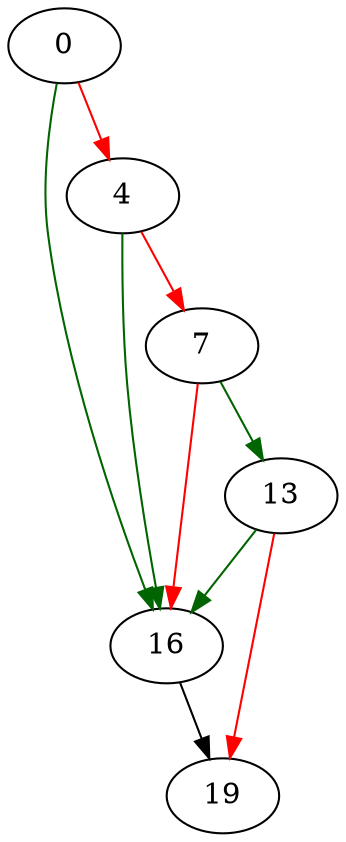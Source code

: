 strict digraph "posix2_version" {
	// Node definitions.
	0 [entry=true];
	16;
	4;
	7;
	13;
	19;

	// Edge definitions.
	0 -> 16 [
		color=darkgreen
		cond=true
	];
	0 -> 4 [
		color=red
		cond=false
	];
	16 -> 19;
	4 -> 16 [
		color=darkgreen
		cond=true
	];
	4 -> 7 [
		color=red
		cond=false
	];
	7 -> 16 [
		color=red
		cond=false
	];
	7 -> 13 [
		color=darkgreen
		cond=true
	];
	13 -> 16 [
		color=darkgreen
		cond=true
	];
	13 -> 19 [
		color=red
		cond=false
	];
}